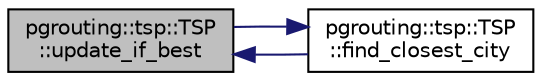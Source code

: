 digraph "pgrouting::tsp::TSP::update_if_best"
{
  edge [fontname="Helvetica",fontsize="10",labelfontname="Helvetica",labelfontsize="10"];
  node [fontname="Helvetica",fontsize="10",shape=record];
  rankdir="LR";
  Node117 [label="pgrouting::tsp::TSP\l::update_if_best",height=0.2,width=0.4,color="black", fillcolor="grey75", style="filled", fontcolor="black"];
  Node117 -> Node118 [dir="back",color="midnightblue",fontsize="10",style="solid",fontname="Helvetica"];
  Node118 [label="pgrouting::tsp::TSP\l::find_closest_city",height=0.2,width=0.4,color="black", fillcolor="white", style="filled",URL="$classpgrouting_1_1tsp_1_1TSP.html#ae67a4b7c607af81b7123b7cf5298081e"];
  Node118 -> Node117 [dir="back",color="midnightblue",fontsize="10",style="solid",fontname="Helvetica"];
}
